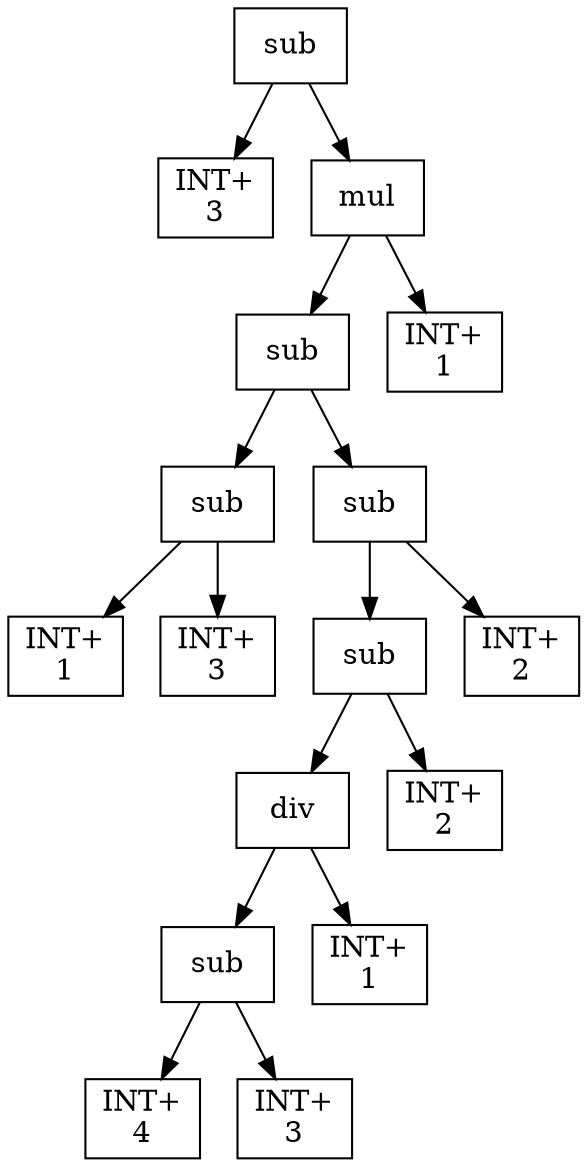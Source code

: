 digraph expr {
  node [shape=box];
  n1 [label="sub"];
  n2 [label="INT+\n3"];
  n3 [label="mul"];
  n4 [label="sub"];
  n5 [label="sub"];
  n6 [label="INT+\n1"];
  n7 [label="INT+\n3"];
  n5 -> n6;
  n5 -> n7;
  n8 [label="sub"];
  n9 [label="sub"];
  n10 [label="div"];
  n11 [label="sub"];
  n12 [label="INT+\n4"];
  n13 [label="INT+\n3"];
  n11 -> n12;
  n11 -> n13;
  n14 [label="INT+\n1"];
  n10 -> n11;
  n10 -> n14;
  n15 [label="INT+\n2"];
  n9 -> n10;
  n9 -> n15;
  n16 [label="INT+\n2"];
  n8 -> n9;
  n8 -> n16;
  n4 -> n5;
  n4 -> n8;
  n17 [label="INT+\n1"];
  n3 -> n4;
  n3 -> n17;
  n1 -> n2;
  n1 -> n3;
}